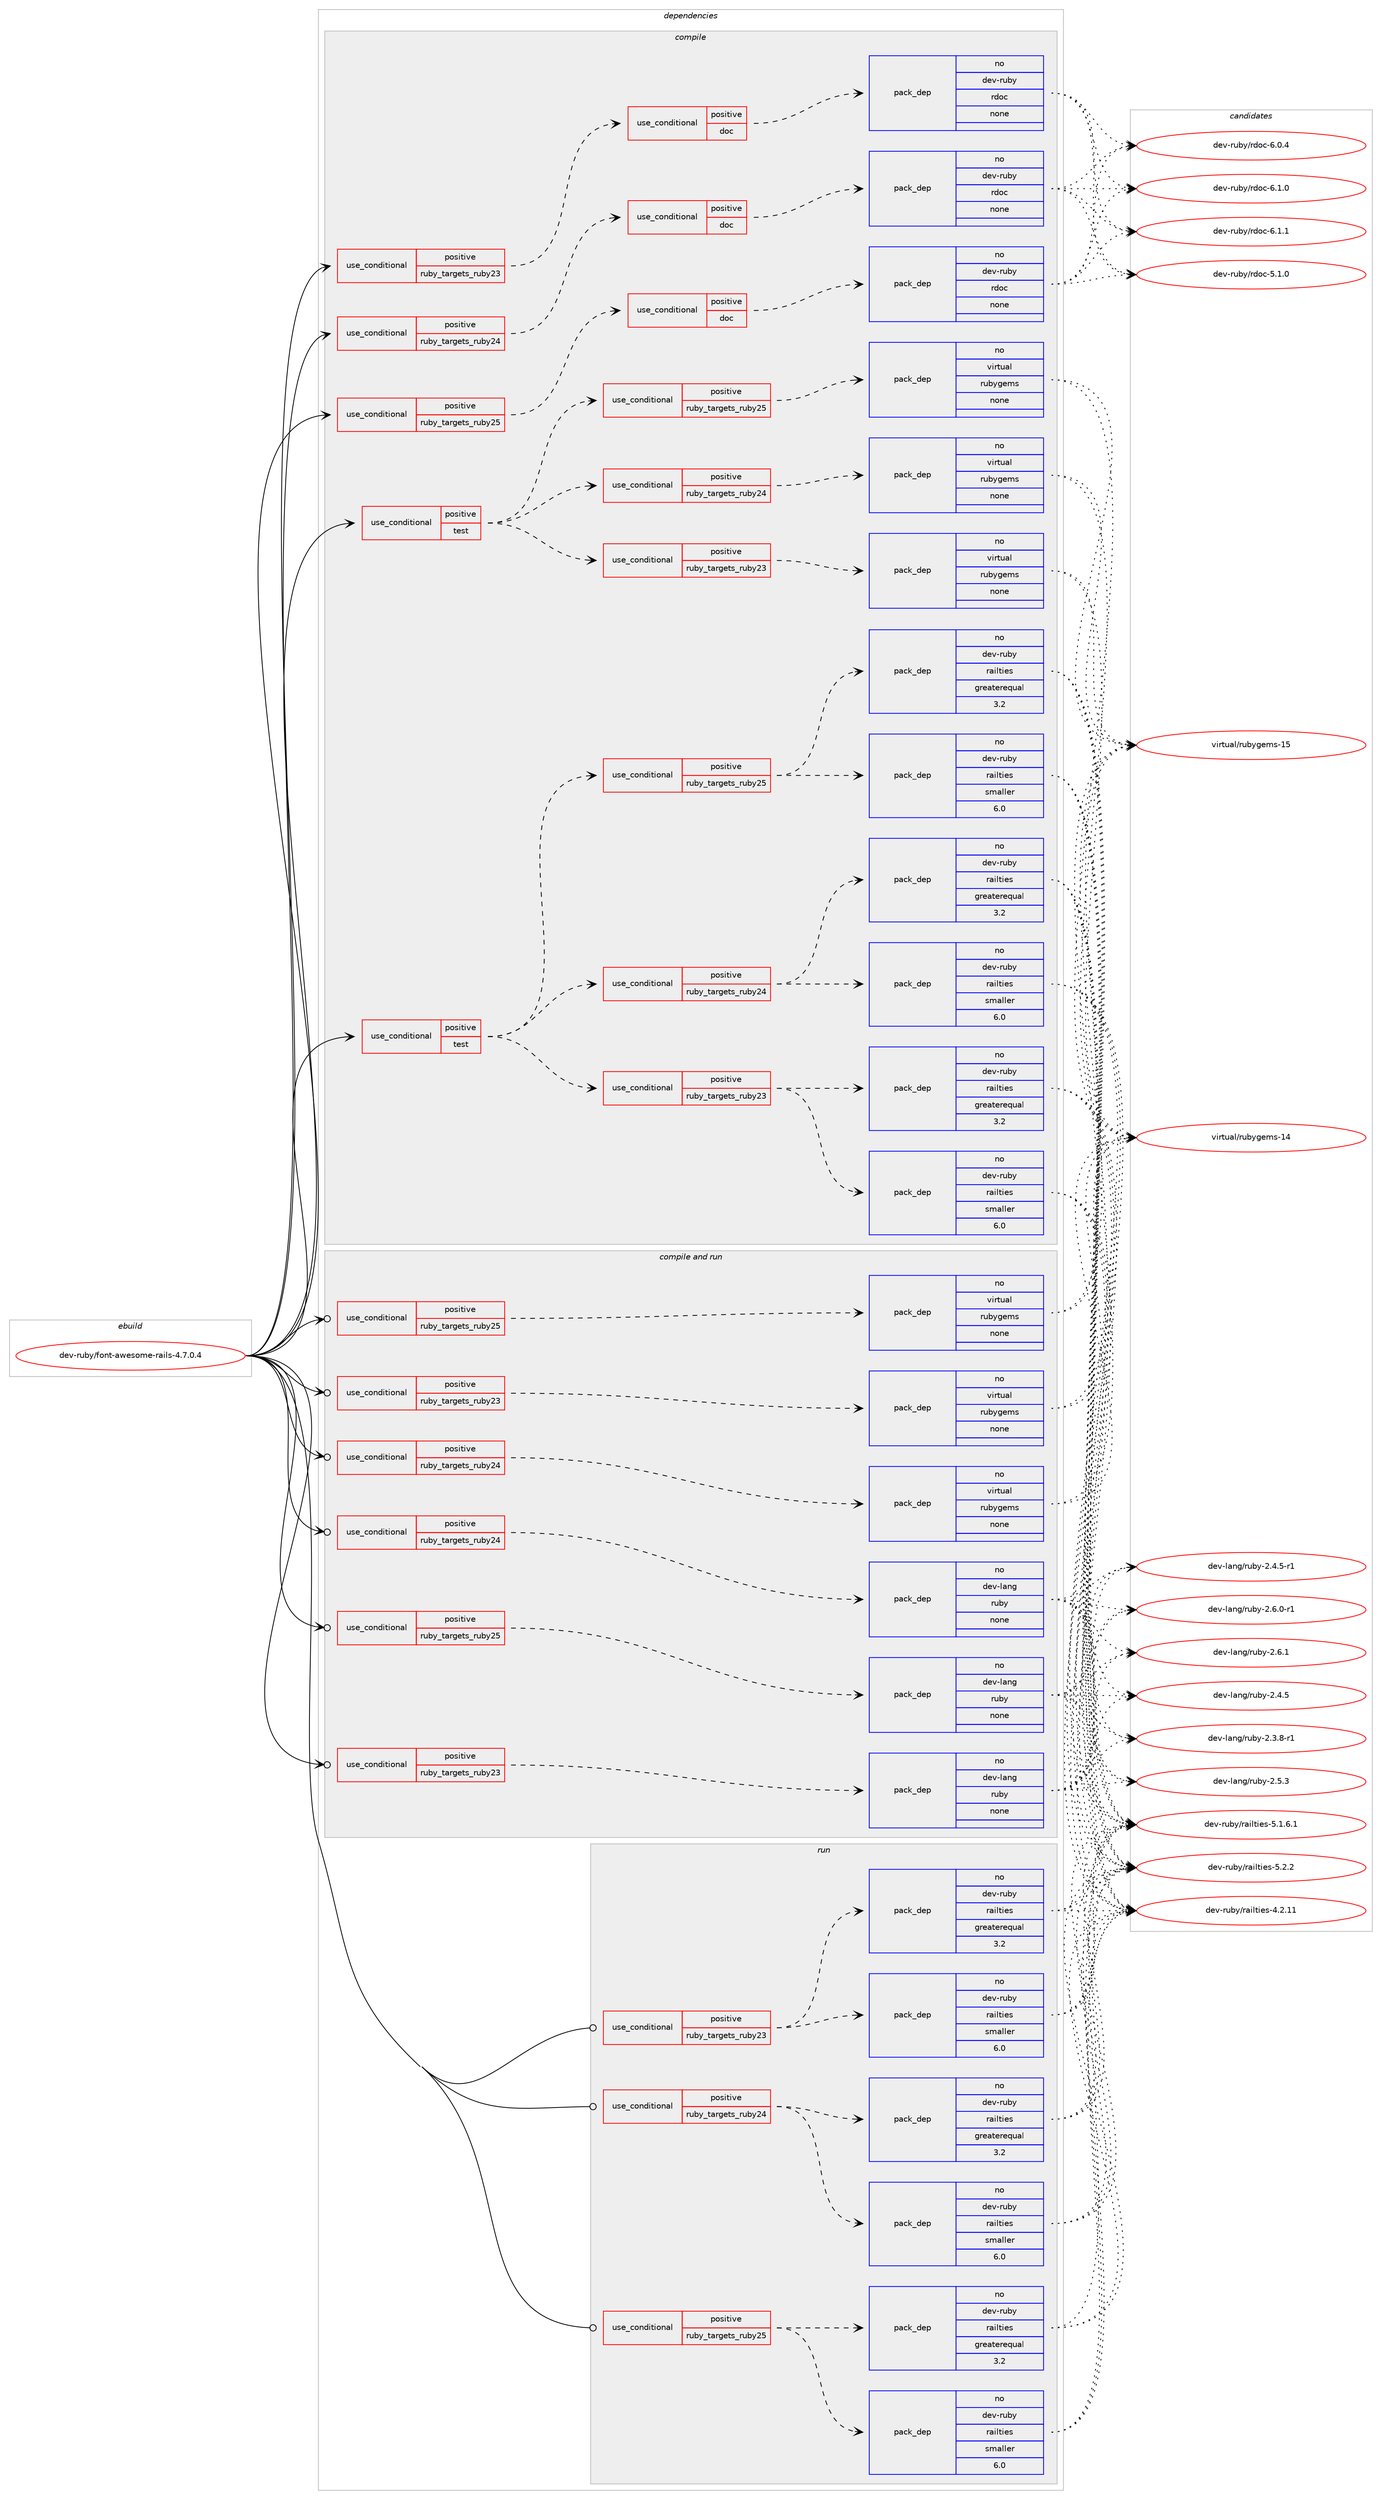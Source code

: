 digraph prolog {

# *************
# Graph options
# *************

newrank=true;
concentrate=true;
compound=true;
graph [rankdir=LR,fontname=Helvetica,fontsize=10,ranksep=1.5];#, ranksep=2.5, nodesep=0.2];
edge  [arrowhead=vee];
node  [fontname=Helvetica,fontsize=10];

# **********
# The ebuild
# **********

subgraph cluster_leftcol {
color=gray;
rank=same;
label=<<i>ebuild</i>>;
id [label="dev-ruby/font-awesome-rails-4.7.0.4", color=red, width=4, href="../dev-ruby/font-awesome-rails-4.7.0.4.svg"];
}

# ****************
# The dependencies
# ****************

subgraph cluster_midcol {
color=gray;
label=<<i>dependencies</i>>;
subgraph cluster_compile {
fillcolor="#eeeeee";
style=filled;
label=<<i>compile</i>>;
subgraph cond400536 {
dependency1494723 [label=<<TABLE BORDER="0" CELLBORDER="1" CELLSPACING="0" CELLPADDING="4"><TR><TD ROWSPAN="3" CELLPADDING="10">use_conditional</TD></TR><TR><TD>positive</TD></TR><TR><TD>ruby_targets_ruby23</TD></TR></TABLE>>, shape=none, color=red];
subgraph cond400537 {
dependency1494724 [label=<<TABLE BORDER="0" CELLBORDER="1" CELLSPACING="0" CELLPADDING="4"><TR><TD ROWSPAN="3" CELLPADDING="10">use_conditional</TD></TR><TR><TD>positive</TD></TR><TR><TD>doc</TD></TR></TABLE>>, shape=none, color=red];
subgraph pack1070742 {
dependency1494725 [label=<<TABLE BORDER="0" CELLBORDER="1" CELLSPACING="0" CELLPADDING="4" WIDTH="220"><TR><TD ROWSPAN="6" CELLPADDING="30">pack_dep</TD></TR><TR><TD WIDTH="110">no</TD></TR><TR><TD>dev-ruby</TD></TR><TR><TD>rdoc</TD></TR><TR><TD>none</TD></TR><TR><TD></TD></TR></TABLE>>, shape=none, color=blue];
}
dependency1494724:e -> dependency1494725:w [weight=20,style="dashed",arrowhead="vee"];
}
dependency1494723:e -> dependency1494724:w [weight=20,style="dashed",arrowhead="vee"];
}
id:e -> dependency1494723:w [weight=20,style="solid",arrowhead="vee"];
subgraph cond400538 {
dependency1494726 [label=<<TABLE BORDER="0" CELLBORDER="1" CELLSPACING="0" CELLPADDING="4"><TR><TD ROWSPAN="3" CELLPADDING="10">use_conditional</TD></TR><TR><TD>positive</TD></TR><TR><TD>ruby_targets_ruby24</TD></TR></TABLE>>, shape=none, color=red];
subgraph cond400539 {
dependency1494727 [label=<<TABLE BORDER="0" CELLBORDER="1" CELLSPACING="0" CELLPADDING="4"><TR><TD ROWSPAN="3" CELLPADDING="10">use_conditional</TD></TR><TR><TD>positive</TD></TR><TR><TD>doc</TD></TR></TABLE>>, shape=none, color=red];
subgraph pack1070743 {
dependency1494728 [label=<<TABLE BORDER="0" CELLBORDER="1" CELLSPACING="0" CELLPADDING="4" WIDTH="220"><TR><TD ROWSPAN="6" CELLPADDING="30">pack_dep</TD></TR><TR><TD WIDTH="110">no</TD></TR><TR><TD>dev-ruby</TD></TR><TR><TD>rdoc</TD></TR><TR><TD>none</TD></TR><TR><TD></TD></TR></TABLE>>, shape=none, color=blue];
}
dependency1494727:e -> dependency1494728:w [weight=20,style="dashed",arrowhead="vee"];
}
dependency1494726:e -> dependency1494727:w [weight=20,style="dashed",arrowhead="vee"];
}
id:e -> dependency1494726:w [weight=20,style="solid",arrowhead="vee"];
subgraph cond400540 {
dependency1494729 [label=<<TABLE BORDER="0" CELLBORDER="1" CELLSPACING="0" CELLPADDING="4"><TR><TD ROWSPAN="3" CELLPADDING="10">use_conditional</TD></TR><TR><TD>positive</TD></TR><TR><TD>ruby_targets_ruby25</TD></TR></TABLE>>, shape=none, color=red];
subgraph cond400541 {
dependency1494730 [label=<<TABLE BORDER="0" CELLBORDER="1" CELLSPACING="0" CELLPADDING="4"><TR><TD ROWSPAN="3" CELLPADDING="10">use_conditional</TD></TR><TR><TD>positive</TD></TR><TR><TD>doc</TD></TR></TABLE>>, shape=none, color=red];
subgraph pack1070744 {
dependency1494731 [label=<<TABLE BORDER="0" CELLBORDER="1" CELLSPACING="0" CELLPADDING="4" WIDTH="220"><TR><TD ROWSPAN="6" CELLPADDING="30">pack_dep</TD></TR><TR><TD WIDTH="110">no</TD></TR><TR><TD>dev-ruby</TD></TR><TR><TD>rdoc</TD></TR><TR><TD>none</TD></TR><TR><TD></TD></TR></TABLE>>, shape=none, color=blue];
}
dependency1494730:e -> dependency1494731:w [weight=20,style="dashed",arrowhead="vee"];
}
dependency1494729:e -> dependency1494730:w [weight=20,style="dashed",arrowhead="vee"];
}
id:e -> dependency1494729:w [weight=20,style="solid",arrowhead="vee"];
subgraph cond400542 {
dependency1494732 [label=<<TABLE BORDER="0" CELLBORDER="1" CELLSPACING="0" CELLPADDING="4"><TR><TD ROWSPAN="3" CELLPADDING="10">use_conditional</TD></TR><TR><TD>positive</TD></TR><TR><TD>test</TD></TR></TABLE>>, shape=none, color=red];
subgraph cond400543 {
dependency1494733 [label=<<TABLE BORDER="0" CELLBORDER="1" CELLSPACING="0" CELLPADDING="4"><TR><TD ROWSPAN="3" CELLPADDING="10">use_conditional</TD></TR><TR><TD>positive</TD></TR><TR><TD>ruby_targets_ruby23</TD></TR></TABLE>>, shape=none, color=red];
subgraph pack1070745 {
dependency1494734 [label=<<TABLE BORDER="0" CELLBORDER="1" CELLSPACING="0" CELLPADDING="4" WIDTH="220"><TR><TD ROWSPAN="6" CELLPADDING="30">pack_dep</TD></TR><TR><TD WIDTH="110">no</TD></TR><TR><TD>dev-ruby</TD></TR><TR><TD>railties</TD></TR><TR><TD>smaller</TD></TR><TR><TD>6.0</TD></TR></TABLE>>, shape=none, color=blue];
}
dependency1494733:e -> dependency1494734:w [weight=20,style="dashed",arrowhead="vee"];
subgraph pack1070746 {
dependency1494735 [label=<<TABLE BORDER="0" CELLBORDER="1" CELLSPACING="0" CELLPADDING="4" WIDTH="220"><TR><TD ROWSPAN="6" CELLPADDING="30">pack_dep</TD></TR><TR><TD WIDTH="110">no</TD></TR><TR><TD>dev-ruby</TD></TR><TR><TD>railties</TD></TR><TR><TD>greaterequal</TD></TR><TR><TD>3.2</TD></TR></TABLE>>, shape=none, color=blue];
}
dependency1494733:e -> dependency1494735:w [weight=20,style="dashed",arrowhead="vee"];
}
dependency1494732:e -> dependency1494733:w [weight=20,style="dashed",arrowhead="vee"];
subgraph cond400544 {
dependency1494736 [label=<<TABLE BORDER="0" CELLBORDER="1" CELLSPACING="0" CELLPADDING="4"><TR><TD ROWSPAN="3" CELLPADDING="10">use_conditional</TD></TR><TR><TD>positive</TD></TR><TR><TD>ruby_targets_ruby24</TD></TR></TABLE>>, shape=none, color=red];
subgraph pack1070747 {
dependency1494737 [label=<<TABLE BORDER="0" CELLBORDER="1" CELLSPACING="0" CELLPADDING="4" WIDTH="220"><TR><TD ROWSPAN="6" CELLPADDING="30">pack_dep</TD></TR><TR><TD WIDTH="110">no</TD></TR><TR><TD>dev-ruby</TD></TR><TR><TD>railties</TD></TR><TR><TD>smaller</TD></TR><TR><TD>6.0</TD></TR></TABLE>>, shape=none, color=blue];
}
dependency1494736:e -> dependency1494737:w [weight=20,style="dashed",arrowhead="vee"];
subgraph pack1070748 {
dependency1494738 [label=<<TABLE BORDER="0" CELLBORDER="1" CELLSPACING="0" CELLPADDING="4" WIDTH="220"><TR><TD ROWSPAN="6" CELLPADDING="30">pack_dep</TD></TR><TR><TD WIDTH="110">no</TD></TR><TR><TD>dev-ruby</TD></TR><TR><TD>railties</TD></TR><TR><TD>greaterequal</TD></TR><TR><TD>3.2</TD></TR></TABLE>>, shape=none, color=blue];
}
dependency1494736:e -> dependency1494738:w [weight=20,style="dashed",arrowhead="vee"];
}
dependency1494732:e -> dependency1494736:w [weight=20,style="dashed",arrowhead="vee"];
subgraph cond400545 {
dependency1494739 [label=<<TABLE BORDER="0" CELLBORDER="1" CELLSPACING="0" CELLPADDING="4"><TR><TD ROWSPAN="3" CELLPADDING="10">use_conditional</TD></TR><TR><TD>positive</TD></TR><TR><TD>ruby_targets_ruby25</TD></TR></TABLE>>, shape=none, color=red];
subgraph pack1070749 {
dependency1494740 [label=<<TABLE BORDER="0" CELLBORDER="1" CELLSPACING="0" CELLPADDING="4" WIDTH="220"><TR><TD ROWSPAN="6" CELLPADDING="30">pack_dep</TD></TR><TR><TD WIDTH="110">no</TD></TR><TR><TD>dev-ruby</TD></TR><TR><TD>railties</TD></TR><TR><TD>smaller</TD></TR><TR><TD>6.0</TD></TR></TABLE>>, shape=none, color=blue];
}
dependency1494739:e -> dependency1494740:w [weight=20,style="dashed",arrowhead="vee"];
subgraph pack1070750 {
dependency1494741 [label=<<TABLE BORDER="0" CELLBORDER="1" CELLSPACING="0" CELLPADDING="4" WIDTH="220"><TR><TD ROWSPAN="6" CELLPADDING="30">pack_dep</TD></TR><TR><TD WIDTH="110">no</TD></TR><TR><TD>dev-ruby</TD></TR><TR><TD>railties</TD></TR><TR><TD>greaterequal</TD></TR><TR><TD>3.2</TD></TR></TABLE>>, shape=none, color=blue];
}
dependency1494739:e -> dependency1494741:w [weight=20,style="dashed",arrowhead="vee"];
}
dependency1494732:e -> dependency1494739:w [weight=20,style="dashed",arrowhead="vee"];
}
id:e -> dependency1494732:w [weight=20,style="solid",arrowhead="vee"];
subgraph cond400546 {
dependency1494742 [label=<<TABLE BORDER="0" CELLBORDER="1" CELLSPACING="0" CELLPADDING="4"><TR><TD ROWSPAN="3" CELLPADDING="10">use_conditional</TD></TR><TR><TD>positive</TD></TR><TR><TD>test</TD></TR></TABLE>>, shape=none, color=red];
subgraph cond400547 {
dependency1494743 [label=<<TABLE BORDER="0" CELLBORDER="1" CELLSPACING="0" CELLPADDING="4"><TR><TD ROWSPAN="3" CELLPADDING="10">use_conditional</TD></TR><TR><TD>positive</TD></TR><TR><TD>ruby_targets_ruby23</TD></TR></TABLE>>, shape=none, color=red];
subgraph pack1070751 {
dependency1494744 [label=<<TABLE BORDER="0" CELLBORDER="1" CELLSPACING="0" CELLPADDING="4" WIDTH="220"><TR><TD ROWSPAN="6" CELLPADDING="30">pack_dep</TD></TR><TR><TD WIDTH="110">no</TD></TR><TR><TD>virtual</TD></TR><TR><TD>rubygems</TD></TR><TR><TD>none</TD></TR><TR><TD></TD></TR></TABLE>>, shape=none, color=blue];
}
dependency1494743:e -> dependency1494744:w [weight=20,style="dashed",arrowhead="vee"];
}
dependency1494742:e -> dependency1494743:w [weight=20,style="dashed",arrowhead="vee"];
subgraph cond400548 {
dependency1494745 [label=<<TABLE BORDER="0" CELLBORDER="1" CELLSPACING="0" CELLPADDING="4"><TR><TD ROWSPAN="3" CELLPADDING="10">use_conditional</TD></TR><TR><TD>positive</TD></TR><TR><TD>ruby_targets_ruby24</TD></TR></TABLE>>, shape=none, color=red];
subgraph pack1070752 {
dependency1494746 [label=<<TABLE BORDER="0" CELLBORDER="1" CELLSPACING="0" CELLPADDING="4" WIDTH="220"><TR><TD ROWSPAN="6" CELLPADDING="30">pack_dep</TD></TR><TR><TD WIDTH="110">no</TD></TR><TR><TD>virtual</TD></TR><TR><TD>rubygems</TD></TR><TR><TD>none</TD></TR><TR><TD></TD></TR></TABLE>>, shape=none, color=blue];
}
dependency1494745:e -> dependency1494746:w [weight=20,style="dashed",arrowhead="vee"];
}
dependency1494742:e -> dependency1494745:w [weight=20,style="dashed",arrowhead="vee"];
subgraph cond400549 {
dependency1494747 [label=<<TABLE BORDER="0" CELLBORDER="1" CELLSPACING="0" CELLPADDING="4"><TR><TD ROWSPAN="3" CELLPADDING="10">use_conditional</TD></TR><TR><TD>positive</TD></TR><TR><TD>ruby_targets_ruby25</TD></TR></TABLE>>, shape=none, color=red];
subgraph pack1070753 {
dependency1494748 [label=<<TABLE BORDER="0" CELLBORDER="1" CELLSPACING="0" CELLPADDING="4" WIDTH="220"><TR><TD ROWSPAN="6" CELLPADDING="30">pack_dep</TD></TR><TR><TD WIDTH="110">no</TD></TR><TR><TD>virtual</TD></TR><TR><TD>rubygems</TD></TR><TR><TD>none</TD></TR><TR><TD></TD></TR></TABLE>>, shape=none, color=blue];
}
dependency1494747:e -> dependency1494748:w [weight=20,style="dashed",arrowhead="vee"];
}
dependency1494742:e -> dependency1494747:w [weight=20,style="dashed",arrowhead="vee"];
}
id:e -> dependency1494742:w [weight=20,style="solid",arrowhead="vee"];
}
subgraph cluster_compileandrun {
fillcolor="#eeeeee";
style=filled;
label=<<i>compile and run</i>>;
subgraph cond400550 {
dependency1494749 [label=<<TABLE BORDER="0" CELLBORDER="1" CELLSPACING="0" CELLPADDING="4"><TR><TD ROWSPAN="3" CELLPADDING="10">use_conditional</TD></TR><TR><TD>positive</TD></TR><TR><TD>ruby_targets_ruby23</TD></TR></TABLE>>, shape=none, color=red];
subgraph pack1070754 {
dependency1494750 [label=<<TABLE BORDER="0" CELLBORDER="1" CELLSPACING="0" CELLPADDING="4" WIDTH="220"><TR><TD ROWSPAN="6" CELLPADDING="30">pack_dep</TD></TR><TR><TD WIDTH="110">no</TD></TR><TR><TD>dev-lang</TD></TR><TR><TD>ruby</TD></TR><TR><TD>none</TD></TR><TR><TD></TD></TR></TABLE>>, shape=none, color=blue];
}
dependency1494749:e -> dependency1494750:w [weight=20,style="dashed",arrowhead="vee"];
}
id:e -> dependency1494749:w [weight=20,style="solid",arrowhead="odotvee"];
subgraph cond400551 {
dependency1494751 [label=<<TABLE BORDER="0" CELLBORDER="1" CELLSPACING="0" CELLPADDING="4"><TR><TD ROWSPAN="3" CELLPADDING="10">use_conditional</TD></TR><TR><TD>positive</TD></TR><TR><TD>ruby_targets_ruby23</TD></TR></TABLE>>, shape=none, color=red];
subgraph pack1070755 {
dependency1494752 [label=<<TABLE BORDER="0" CELLBORDER="1" CELLSPACING="0" CELLPADDING="4" WIDTH="220"><TR><TD ROWSPAN="6" CELLPADDING="30">pack_dep</TD></TR><TR><TD WIDTH="110">no</TD></TR><TR><TD>virtual</TD></TR><TR><TD>rubygems</TD></TR><TR><TD>none</TD></TR><TR><TD></TD></TR></TABLE>>, shape=none, color=blue];
}
dependency1494751:e -> dependency1494752:w [weight=20,style="dashed",arrowhead="vee"];
}
id:e -> dependency1494751:w [weight=20,style="solid",arrowhead="odotvee"];
subgraph cond400552 {
dependency1494753 [label=<<TABLE BORDER="0" CELLBORDER="1" CELLSPACING="0" CELLPADDING="4"><TR><TD ROWSPAN="3" CELLPADDING="10">use_conditional</TD></TR><TR><TD>positive</TD></TR><TR><TD>ruby_targets_ruby24</TD></TR></TABLE>>, shape=none, color=red];
subgraph pack1070756 {
dependency1494754 [label=<<TABLE BORDER="0" CELLBORDER="1" CELLSPACING="0" CELLPADDING="4" WIDTH="220"><TR><TD ROWSPAN="6" CELLPADDING="30">pack_dep</TD></TR><TR><TD WIDTH="110">no</TD></TR><TR><TD>dev-lang</TD></TR><TR><TD>ruby</TD></TR><TR><TD>none</TD></TR><TR><TD></TD></TR></TABLE>>, shape=none, color=blue];
}
dependency1494753:e -> dependency1494754:w [weight=20,style="dashed",arrowhead="vee"];
}
id:e -> dependency1494753:w [weight=20,style="solid",arrowhead="odotvee"];
subgraph cond400553 {
dependency1494755 [label=<<TABLE BORDER="0" CELLBORDER="1" CELLSPACING="0" CELLPADDING="4"><TR><TD ROWSPAN="3" CELLPADDING="10">use_conditional</TD></TR><TR><TD>positive</TD></TR><TR><TD>ruby_targets_ruby24</TD></TR></TABLE>>, shape=none, color=red];
subgraph pack1070757 {
dependency1494756 [label=<<TABLE BORDER="0" CELLBORDER="1" CELLSPACING="0" CELLPADDING="4" WIDTH="220"><TR><TD ROWSPAN="6" CELLPADDING="30">pack_dep</TD></TR><TR><TD WIDTH="110">no</TD></TR><TR><TD>virtual</TD></TR><TR><TD>rubygems</TD></TR><TR><TD>none</TD></TR><TR><TD></TD></TR></TABLE>>, shape=none, color=blue];
}
dependency1494755:e -> dependency1494756:w [weight=20,style="dashed",arrowhead="vee"];
}
id:e -> dependency1494755:w [weight=20,style="solid",arrowhead="odotvee"];
subgraph cond400554 {
dependency1494757 [label=<<TABLE BORDER="0" CELLBORDER="1" CELLSPACING="0" CELLPADDING="4"><TR><TD ROWSPAN="3" CELLPADDING="10">use_conditional</TD></TR><TR><TD>positive</TD></TR><TR><TD>ruby_targets_ruby25</TD></TR></TABLE>>, shape=none, color=red];
subgraph pack1070758 {
dependency1494758 [label=<<TABLE BORDER="0" CELLBORDER="1" CELLSPACING="0" CELLPADDING="4" WIDTH="220"><TR><TD ROWSPAN="6" CELLPADDING="30">pack_dep</TD></TR><TR><TD WIDTH="110">no</TD></TR><TR><TD>dev-lang</TD></TR><TR><TD>ruby</TD></TR><TR><TD>none</TD></TR><TR><TD></TD></TR></TABLE>>, shape=none, color=blue];
}
dependency1494757:e -> dependency1494758:w [weight=20,style="dashed",arrowhead="vee"];
}
id:e -> dependency1494757:w [weight=20,style="solid",arrowhead="odotvee"];
subgraph cond400555 {
dependency1494759 [label=<<TABLE BORDER="0" CELLBORDER="1" CELLSPACING="0" CELLPADDING="4"><TR><TD ROWSPAN="3" CELLPADDING="10">use_conditional</TD></TR><TR><TD>positive</TD></TR><TR><TD>ruby_targets_ruby25</TD></TR></TABLE>>, shape=none, color=red];
subgraph pack1070759 {
dependency1494760 [label=<<TABLE BORDER="0" CELLBORDER="1" CELLSPACING="0" CELLPADDING="4" WIDTH="220"><TR><TD ROWSPAN="6" CELLPADDING="30">pack_dep</TD></TR><TR><TD WIDTH="110">no</TD></TR><TR><TD>virtual</TD></TR><TR><TD>rubygems</TD></TR><TR><TD>none</TD></TR><TR><TD></TD></TR></TABLE>>, shape=none, color=blue];
}
dependency1494759:e -> dependency1494760:w [weight=20,style="dashed",arrowhead="vee"];
}
id:e -> dependency1494759:w [weight=20,style="solid",arrowhead="odotvee"];
}
subgraph cluster_run {
fillcolor="#eeeeee";
style=filled;
label=<<i>run</i>>;
subgraph cond400556 {
dependency1494761 [label=<<TABLE BORDER="0" CELLBORDER="1" CELLSPACING="0" CELLPADDING="4"><TR><TD ROWSPAN="3" CELLPADDING="10">use_conditional</TD></TR><TR><TD>positive</TD></TR><TR><TD>ruby_targets_ruby23</TD></TR></TABLE>>, shape=none, color=red];
subgraph pack1070760 {
dependency1494762 [label=<<TABLE BORDER="0" CELLBORDER="1" CELLSPACING="0" CELLPADDING="4" WIDTH="220"><TR><TD ROWSPAN="6" CELLPADDING="30">pack_dep</TD></TR><TR><TD WIDTH="110">no</TD></TR><TR><TD>dev-ruby</TD></TR><TR><TD>railties</TD></TR><TR><TD>smaller</TD></TR><TR><TD>6.0</TD></TR></TABLE>>, shape=none, color=blue];
}
dependency1494761:e -> dependency1494762:w [weight=20,style="dashed",arrowhead="vee"];
subgraph pack1070761 {
dependency1494763 [label=<<TABLE BORDER="0" CELLBORDER="1" CELLSPACING="0" CELLPADDING="4" WIDTH="220"><TR><TD ROWSPAN="6" CELLPADDING="30">pack_dep</TD></TR><TR><TD WIDTH="110">no</TD></TR><TR><TD>dev-ruby</TD></TR><TR><TD>railties</TD></TR><TR><TD>greaterequal</TD></TR><TR><TD>3.2</TD></TR></TABLE>>, shape=none, color=blue];
}
dependency1494761:e -> dependency1494763:w [weight=20,style="dashed",arrowhead="vee"];
}
id:e -> dependency1494761:w [weight=20,style="solid",arrowhead="odot"];
subgraph cond400557 {
dependency1494764 [label=<<TABLE BORDER="0" CELLBORDER="1" CELLSPACING="0" CELLPADDING="4"><TR><TD ROWSPAN="3" CELLPADDING="10">use_conditional</TD></TR><TR><TD>positive</TD></TR><TR><TD>ruby_targets_ruby24</TD></TR></TABLE>>, shape=none, color=red];
subgraph pack1070762 {
dependency1494765 [label=<<TABLE BORDER="0" CELLBORDER="1" CELLSPACING="0" CELLPADDING="4" WIDTH="220"><TR><TD ROWSPAN="6" CELLPADDING="30">pack_dep</TD></TR><TR><TD WIDTH="110">no</TD></TR><TR><TD>dev-ruby</TD></TR><TR><TD>railties</TD></TR><TR><TD>smaller</TD></TR><TR><TD>6.0</TD></TR></TABLE>>, shape=none, color=blue];
}
dependency1494764:e -> dependency1494765:w [weight=20,style="dashed",arrowhead="vee"];
subgraph pack1070763 {
dependency1494766 [label=<<TABLE BORDER="0" CELLBORDER="1" CELLSPACING="0" CELLPADDING="4" WIDTH="220"><TR><TD ROWSPAN="6" CELLPADDING="30">pack_dep</TD></TR><TR><TD WIDTH="110">no</TD></TR><TR><TD>dev-ruby</TD></TR><TR><TD>railties</TD></TR><TR><TD>greaterequal</TD></TR><TR><TD>3.2</TD></TR></TABLE>>, shape=none, color=blue];
}
dependency1494764:e -> dependency1494766:w [weight=20,style="dashed",arrowhead="vee"];
}
id:e -> dependency1494764:w [weight=20,style="solid",arrowhead="odot"];
subgraph cond400558 {
dependency1494767 [label=<<TABLE BORDER="0" CELLBORDER="1" CELLSPACING="0" CELLPADDING="4"><TR><TD ROWSPAN="3" CELLPADDING="10">use_conditional</TD></TR><TR><TD>positive</TD></TR><TR><TD>ruby_targets_ruby25</TD></TR></TABLE>>, shape=none, color=red];
subgraph pack1070764 {
dependency1494768 [label=<<TABLE BORDER="0" CELLBORDER="1" CELLSPACING="0" CELLPADDING="4" WIDTH="220"><TR><TD ROWSPAN="6" CELLPADDING="30">pack_dep</TD></TR><TR><TD WIDTH="110">no</TD></TR><TR><TD>dev-ruby</TD></TR><TR><TD>railties</TD></TR><TR><TD>smaller</TD></TR><TR><TD>6.0</TD></TR></TABLE>>, shape=none, color=blue];
}
dependency1494767:e -> dependency1494768:w [weight=20,style="dashed",arrowhead="vee"];
subgraph pack1070765 {
dependency1494769 [label=<<TABLE BORDER="0" CELLBORDER="1" CELLSPACING="0" CELLPADDING="4" WIDTH="220"><TR><TD ROWSPAN="6" CELLPADDING="30">pack_dep</TD></TR><TR><TD WIDTH="110">no</TD></TR><TR><TD>dev-ruby</TD></TR><TR><TD>railties</TD></TR><TR><TD>greaterequal</TD></TR><TR><TD>3.2</TD></TR></TABLE>>, shape=none, color=blue];
}
dependency1494767:e -> dependency1494769:w [weight=20,style="dashed",arrowhead="vee"];
}
id:e -> dependency1494767:w [weight=20,style="solid",arrowhead="odot"];
}
}

# **************
# The candidates
# **************

subgraph cluster_choices {
rank=same;
color=gray;
label=<<i>candidates</i>>;

subgraph choice1070742 {
color=black;
nodesep=1;
choice10010111845114117981214711410011199455346494648 [label="dev-ruby/rdoc-5.1.0", color=red, width=4,href="../dev-ruby/rdoc-5.1.0.svg"];
choice10010111845114117981214711410011199455446484652 [label="dev-ruby/rdoc-6.0.4", color=red, width=4,href="../dev-ruby/rdoc-6.0.4.svg"];
choice10010111845114117981214711410011199455446494648 [label="dev-ruby/rdoc-6.1.0", color=red, width=4,href="../dev-ruby/rdoc-6.1.0.svg"];
choice10010111845114117981214711410011199455446494649 [label="dev-ruby/rdoc-6.1.1", color=red, width=4,href="../dev-ruby/rdoc-6.1.1.svg"];
dependency1494725:e -> choice10010111845114117981214711410011199455346494648:w [style=dotted,weight="100"];
dependency1494725:e -> choice10010111845114117981214711410011199455446484652:w [style=dotted,weight="100"];
dependency1494725:e -> choice10010111845114117981214711410011199455446494648:w [style=dotted,weight="100"];
dependency1494725:e -> choice10010111845114117981214711410011199455446494649:w [style=dotted,weight="100"];
}
subgraph choice1070743 {
color=black;
nodesep=1;
choice10010111845114117981214711410011199455346494648 [label="dev-ruby/rdoc-5.1.0", color=red, width=4,href="../dev-ruby/rdoc-5.1.0.svg"];
choice10010111845114117981214711410011199455446484652 [label="dev-ruby/rdoc-6.0.4", color=red, width=4,href="../dev-ruby/rdoc-6.0.4.svg"];
choice10010111845114117981214711410011199455446494648 [label="dev-ruby/rdoc-6.1.0", color=red, width=4,href="../dev-ruby/rdoc-6.1.0.svg"];
choice10010111845114117981214711410011199455446494649 [label="dev-ruby/rdoc-6.1.1", color=red, width=4,href="../dev-ruby/rdoc-6.1.1.svg"];
dependency1494728:e -> choice10010111845114117981214711410011199455346494648:w [style=dotted,weight="100"];
dependency1494728:e -> choice10010111845114117981214711410011199455446484652:w [style=dotted,weight="100"];
dependency1494728:e -> choice10010111845114117981214711410011199455446494648:w [style=dotted,weight="100"];
dependency1494728:e -> choice10010111845114117981214711410011199455446494649:w [style=dotted,weight="100"];
}
subgraph choice1070744 {
color=black;
nodesep=1;
choice10010111845114117981214711410011199455346494648 [label="dev-ruby/rdoc-5.1.0", color=red, width=4,href="../dev-ruby/rdoc-5.1.0.svg"];
choice10010111845114117981214711410011199455446484652 [label="dev-ruby/rdoc-6.0.4", color=red, width=4,href="../dev-ruby/rdoc-6.0.4.svg"];
choice10010111845114117981214711410011199455446494648 [label="dev-ruby/rdoc-6.1.0", color=red, width=4,href="../dev-ruby/rdoc-6.1.0.svg"];
choice10010111845114117981214711410011199455446494649 [label="dev-ruby/rdoc-6.1.1", color=red, width=4,href="../dev-ruby/rdoc-6.1.1.svg"];
dependency1494731:e -> choice10010111845114117981214711410011199455346494648:w [style=dotted,weight="100"];
dependency1494731:e -> choice10010111845114117981214711410011199455446484652:w [style=dotted,weight="100"];
dependency1494731:e -> choice10010111845114117981214711410011199455446494648:w [style=dotted,weight="100"];
dependency1494731:e -> choice10010111845114117981214711410011199455446494649:w [style=dotted,weight="100"];
}
subgraph choice1070745 {
color=black;
nodesep=1;
choice1001011184511411798121471149710510811610510111545524650464949 [label="dev-ruby/railties-4.2.11", color=red, width=4,href="../dev-ruby/railties-4.2.11.svg"];
choice100101118451141179812147114971051081161051011154553464946544649 [label="dev-ruby/railties-5.1.6.1", color=red, width=4,href="../dev-ruby/railties-5.1.6.1.svg"];
choice10010111845114117981214711497105108116105101115455346504650 [label="dev-ruby/railties-5.2.2", color=red, width=4,href="../dev-ruby/railties-5.2.2.svg"];
dependency1494734:e -> choice1001011184511411798121471149710510811610510111545524650464949:w [style=dotted,weight="100"];
dependency1494734:e -> choice100101118451141179812147114971051081161051011154553464946544649:w [style=dotted,weight="100"];
dependency1494734:e -> choice10010111845114117981214711497105108116105101115455346504650:w [style=dotted,weight="100"];
}
subgraph choice1070746 {
color=black;
nodesep=1;
choice1001011184511411798121471149710510811610510111545524650464949 [label="dev-ruby/railties-4.2.11", color=red, width=4,href="../dev-ruby/railties-4.2.11.svg"];
choice100101118451141179812147114971051081161051011154553464946544649 [label="dev-ruby/railties-5.1.6.1", color=red, width=4,href="../dev-ruby/railties-5.1.6.1.svg"];
choice10010111845114117981214711497105108116105101115455346504650 [label="dev-ruby/railties-5.2.2", color=red, width=4,href="../dev-ruby/railties-5.2.2.svg"];
dependency1494735:e -> choice1001011184511411798121471149710510811610510111545524650464949:w [style=dotted,weight="100"];
dependency1494735:e -> choice100101118451141179812147114971051081161051011154553464946544649:w [style=dotted,weight="100"];
dependency1494735:e -> choice10010111845114117981214711497105108116105101115455346504650:w [style=dotted,weight="100"];
}
subgraph choice1070747 {
color=black;
nodesep=1;
choice1001011184511411798121471149710510811610510111545524650464949 [label="dev-ruby/railties-4.2.11", color=red, width=4,href="../dev-ruby/railties-4.2.11.svg"];
choice100101118451141179812147114971051081161051011154553464946544649 [label="dev-ruby/railties-5.1.6.1", color=red, width=4,href="../dev-ruby/railties-5.1.6.1.svg"];
choice10010111845114117981214711497105108116105101115455346504650 [label="dev-ruby/railties-5.2.2", color=red, width=4,href="../dev-ruby/railties-5.2.2.svg"];
dependency1494737:e -> choice1001011184511411798121471149710510811610510111545524650464949:w [style=dotted,weight="100"];
dependency1494737:e -> choice100101118451141179812147114971051081161051011154553464946544649:w [style=dotted,weight="100"];
dependency1494737:e -> choice10010111845114117981214711497105108116105101115455346504650:w [style=dotted,weight="100"];
}
subgraph choice1070748 {
color=black;
nodesep=1;
choice1001011184511411798121471149710510811610510111545524650464949 [label="dev-ruby/railties-4.2.11", color=red, width=4,href="../dev-ruby/railties-4.2.11.svg"];
choice100101118451141179812147114971051081161051011154553464946544649 [label="dev-ruby/railties-5.1.6.1", color=red, width=4,href="../dev-ruby/railties-5.1.6.1.svg"];
choice10010111845114117981214711497105108116105101115455346504650 [label="dev-ruby/railties-5.2.2", color=red, width=4,href="../dev-ruby/railties-5.2.2.svg"];
dependency1494738:e -> choice1001011184511411798121471149710510811610510111545524650464949:w [style=dotted,weight="100"];
dependency1494738:e -> choice100101118451141179812147114971051081161051011154553464946544649:w [style=dotted,weight="100"];
dependency1494738:e -> choice10010111845114117981214711497105108116105101115455346504650:w [style=dotted,weight="100"];
}
subgraph choice1070749 {
color=black;
nodesep=1;
choice1001011184511411798121471149710510811610510111545524650464949 [label="dev-ruby/railties-4.2.11", color=red, width=4,href="../dev-ruby/railties-4.2.11.svg"];
choice100101118451141179812147114971051081161051011154553464946544649 [label="dev-ruby/railties-5.1.6.1", color=red, width=4,href="../dev-ruby/railties-5.1.6.1.svg"];
choice10010111845114117981214711497105108116105101115455346504650 [label="dev-ruby/railties-5.2.2", color=red, width=4,href="../dev-ruby/railties-5.2.2.svg"];
dependency1494740:e -> choice1001011184511411798121471149710510811610510111545524650464949:w [style=dotted,weight="100"];
dependency1494740:e -> choice100101118451141179812147114971051081161051011154553464946544649:w [style=dotted,weight="100"];
dependency1494740:e -> choice10010111845114117981214711497105108116105101115455346504650:w [style=dotted,weight="100"];
}
subgraph choice1070750 {
color=black;
nodesep=1;
choice1001011184511411798121471149710510811610510111545524650464949 [label="dev-ruby/railties-4.2.11", color=red, width=4,href="../dev-ruby/railties-4.2.11.svg"];
choice100101118451141179812147114971051081161051011154553464946544649 [label="dev-ruby/railties-5.1.6.1", color=red, width=4,href="../dev-ruby/railties-5.1.6.1.svg"];
choice10010111845114117981214711497105108116105101115455346504650 [label="dev-ruby/railties-5.2.2", color=red, width=4,href="../dev-ruby/railties-5.2.2.svg"];
dependency1494741:e -> choice1001011184511411798121471149710510811610510111545524650464949:w [style=dotted,weight="100"];
dependency1494741:e -> choice100101118451141179812147114971051081161051011154553464946544649:w [style=dotted,weight="100"];
dependency1494741:e -> choice10010111845114117981214711497105108116105101115455346504650:w [style=dotted,weight="100"];
}
subgraph choice1070751 {
color=black;
nodesep=1;
choice118105114116117971084711411798121103101109115454952 [label="virtual/rubygems-14", color=red, width=4,href="../virtual/rubygems-14.svg"];
choice118105114116117971084711411798121103101109115454953 [label="virtual/rubygems-15", color=red, width=4,href="../virtual/rubygems-15.svg"];
dependency1494744:e -> choice118105114116117971084711411798121103101109115454952:w [style=dotted,weight="100"];
dependency1494744:e -> choice118105114116117971084711411798121103101109115454953:w [style=dotted,weight="100"];
}
subgraph choice1070752 {
color=black;
nodesep=1;
choice118105114116117971084711411798121103101109115454952 [label="virtual/rubygems-14", color=red, width=4,href="../virtual/rubygems-14.svg"];
choice118105114116117971084711411798121103101109115454953 [label="virtual/rubygems-15", color=red, width=4,href="../virtual/rubygems-15.svg"];
dependency1494746:e -> choice118105114116117971084711411798121103101109115454952:w [style=dotted,weight="100"];
dependency1494746:e -> choice118105114116117971084711411798121103101109115454953:w [style=dotted,weight="100"];
}
subgraph choice1070753 {
color=black;
nodesep=1;
choice118105114116117971084711411798121103101109115454952 [label="virtual/rubygems-14", color=red, width=4,href="../virtual/rubygems-14.svg"];
choice118105114116117971084711411798121103101109115454953 [label="virtual/rubygems-15", color=red, width=4,href="../virtual/rubygems-15.svg"];
dependency1494748:e -> choice118105114116117971084711411798121103101109115454952:w [style=dotted,weight="100"];
dependency1494748:e -> choice118105114116117971084711411798121103101109115454953:w [style=dotted,weight="100"];
}
subgraph choice1070754 {
color=black;
nodesep=1;
choice100101118451089711010347114117981214550465146564511449 [label="dev-lang/ruby-2.3.8-r1", color=red, width=4,href="../dev-lang/ruby-2.3.8-r1.svg"];
choice10010111845108971101034711411798121455046524653 [label="dev-lang/ruby-2.4.5", color=red, width=4,href="../dev-lang/ruby-2.4.5.svg"];
choice100101118451089711010347114117981214550465246534511449 [label="dev-lang/ruby-2.4.5-r1", color=red, width=4,href="../dev-lang/ruby-2.4.5-r1.svg"];
choice10010111845108971101034711411798121455046534651 [label="dev-lang/ruby-2.5.3", color=red, width=4,href="../dev-lang/ruby-2.5.3.svg"];
choice100101118451089711010347114117981214550465446484511449 [label="dev-lang/ruby-2.6.0-r1", color=red, width=4,href="../dev-lang/ruby-2.6.0-r1.svg"];
choice10010111845108971101034711411798121455046544649 [label="dev-lang/ruby-2.6.1", color=red, width=4,href="../dev-lang/ruby-2.6.1.svg"];
dependency1494750:e -> choice100101118451089711010347114117981214550465146564511449:w [style=dotted,weight="100"];
dependency1494750:e -> choice10010111845108971101034711411798121455046524653:w [style=dotted,weight="100"];
dependency1494750:e -> choice100101118451089711010347114117981214550465246534511449:w [style=dotted,weight="100"];
dependency1494750:e -> choice10010111845108971101034711411798121455046534651:w [style=dotted,weight="100"];
dependency1494750:e -> choice100101118451089711010347114117981214550465446484511449:w [style=dotted,weight="100"];
dependency1494750:e -> choice10010111845108971101034711411798121455046544649:w [style=dotted,weight="100"];
}
subgraph choice1070755 {
color=black;
nodesep=1;
choice118105114116117971084711411798121103101109115454952 [label="virtual/rubygems-14", color=red, width=4,href="../virtual/rubygems-14.svg"];
choice118105114116117971084711411798121103101109115454953 [label="virtual/rubygems-15", color=red, width=4,href="../virtual/rubygems-15.svg"];
dependency1494752:e -> choice118105114116117971084711411798121103101109115454952:w [style=dotted,weight="100"];
dependency1494752:e -> choice118105114116117971084711411798121103101109115454953:w [style=dotted,weight="100"];
}
subgraph choice1070756 {
color=black;
nodesep=1;
choice100101118451089711010347114117981214550465146564511449 [label="dev-lang/ruby-2.3.8-r1", color=red, width=4,href="../dev-lang/ruby-2.3.8-r1.svg"];
choice10010111845108971101034711411798121455046524653 [label="dev-lang/ruby-2.4.5", color=red, width=4,href="../dev-lang/ruby-2.4.5.svg"];
choice100101118451089711010347114117981214550465246534511449 [label="dev-lang/ruby-2.4.5-r1", color=red, width=4,href="../dev-lang/ruby-2.4.5-r1.svg"];
choice10010111845108971101034711411798121455046534651 [label="dev-lang/ruby-2.5.3", color=red, width=4,href="../dev-lang/ruby-2.5.3.svg"];
choice100101118451089711010347114117981214550465446484511449 [label="dev-lang/ruby-2.6.0-r1", color=red, width=4,href="../dev-lang/ruby-2.6.0-r1.svg"];
choice10010111845108971101034711411798121455046544649 [label="dev-lang/ruby-2.6.1", color=red, width=4,href="../dev-lang/ruby-2.6.1.svg"];
dependency1494754:e -> choice100101118451089711010347114117981214550465146564511449:w [style=dotted,weight="100"];
dependency1494754:e -> choice10010111845108971101034711411798121455046524653:w [style=dotted,weight="100"];
dependency1494754:e -> choice100101118451089711010347114117981214550465246534511449:w [style=dotted,weight="100"];
dependency1494754:e -> choice10010111845108971101034711411798121455046534651:w [style=dotted,weight="100"];
dependency1494754:e -> choice100101118451089711010347114117981214550465446484511449:w [style=dotted,weight="100"];
dependency1494754:e -> choice10010111845108971101034711411798121455046544649:w [style=dotted,weight="100"];
}
subgraph choice1070757 {
color=black;
nodesep=1;
choice118105114116117971084711411798121103101109115454952 [label="virtual/rubygems-14", color=red, width=4,href="../virtual/rubygems-14.svg"];
choice118105114116117971084711411798121103101109115454953 [label="virtual/rubygems-15", color=red, width=4,href="../virtual/rubygems-15.svg"];
dependency1494756:e -> choice118105114116117971084711411798121103101109115454952:w [style=dotted,weight="100"];
dependency1494756:e -> choice118105114116117971084711411798121103101109115454953:w [style=dotted,weight="100"];
}
subgraph choice1070758 {
color=black;
nodesep=1;
choice100101118451089711010347114117981214550465146564511449 [label="dev-lang/ruby-2.3.8-r1", color=red, width=4,href="../dev-lang/ruby-2.3.8-r1.svg"];
choice10010111845108971101034711411798121455046524653 [label="dev-lang/ruby-2.4.5", color=red, width=4,href="../dev-lang/ruby-2.4.5.svg"];
choice100101118451089711010347114117981214550465246534511449 [label="dev-lang/ruby-2.4.5-r1", color=red, width=4,href="../dev-lang/ruby-2.4.5-r1.svg"];
choice10010111845108971101034711411798121455046534651 [label="dev-lang/ruby-2.5.3", color=red, width=4,href="../dev-lang/ruby-2.5.3.svg"];
choice100101118451089711010347114117981214550465446484511449 [label="dev-lang/ruby-2.6.0-r1", color=red, width=4,href="../dev-lang/ruby-2.6.0-r1.svg"];
choice10010111845108971101034711411798121455046544649 [label="dev-lang/ruby-2.6.1", color=red, width=4,href="../dev-lang/ruby-2.6.1.svg"];
dependency1494758:e -> choice100101118451089711010347114117981214550465146564511449:w [style=dotted,weight="100"];
dependency1494758:e -> choice10010111845108971101034711411798121455046524653:w [style=dotted,weight="100"];
dependency1494758:e -> choice100101118451089711010347114117981214550465246534511449:w [style=dotted,weight="100"];
dependency1494758:e -> choice10010111845108971101034711411798121455046534651:w [style=dotted,weight="100"];
dependency1494758:e -> choice100101118451089711010347114117981214550465446484511449:w [style=dotted,weight="100"];
dependency1494758:e -> choice10010111845108971101034711411798121455046544649:w [style=dotted,weight="100"];
}
subgraph choice1070759 {
color=black;
nodesep=1;
choice118105114116117971084711411798121103101109115454952 [label="virtual/rubygems-14", color=red, width=4,href="../virtual/rubygems-14.svg"];
choice118105114116117971084711411798121103101109115454953 [label="virtual/rubygems-15", color=red, width=4,href="../virtual/rubygems-15.svg"];
dependency1494760:e -> choice118105114116117971084711411798121103101109115454952:w [style=dotted,weight="100"];
dependency1494760:e -> choice118105114116117971084711411798121103101109115454953:w [style=dotted,weight="100"];
}
subgraph choice1070760 {
color=black;
nodesep=1;
choice1001011184511411798121471149710510811610510111545524650464949 [label="dev-ruby/railties-4.2.11", color=red, width=4,href="../dev-ruby/railties-4.2.11.svg"];
choice100101118451141179812147114971051081161051011154553464946544649 [label="dev-ruby/railties-5.1.6.1", color=red, width=4,href="../dev-ruby/railties-5.1.6.1.svg"];
choice10010111845114117981214711497105108116105101115455346504650 [label="dev-ruby/railties-5.2.2", color=red, width=4,href="../dev-ruby/railties-5.2.2.svg"];
dependency1494762:e -> choice1001011184511411798121471149710510811610510111545524650464949:w [style=dotted,weight="100"];
dependency1494762:e -> choice100101118451141179812147114971051081161051011154553464946544649:w [style=dotted,weight="100"];
dependency1494762:e -> choice10010111845114117981214711497105108116105101115455346504650:w [style=dotted,weight="100"];
}
subgraph choice1070761 {
color=black;
nodesep=1;
choice1001011184511411798121471149710510811610510111545524650464949 [label="dev-ruby/railties-4.2.11", color=red, width=4,href="../dev-ruby/railties-4.2.11.svg"];
choice100101118451141179812147114971051081161051011154553464946544649 [label="dev-ruby/railties-5.1.6.1", color=red, width=4,href="../dev-ruby/railties-5.1.6.1.svg"];
choice10010111845114117981214711497105108116105101115455346504650 [label="dev-ruby/railties-5.2.2", color=red, width=4,href="../dev-ruby/railties-5.2.2.svg"];
dependency1494763:e -> choice1001011184511411798121471149710510811610510111545524650464949:w [style=dotted,weight="100"];
dependency1494763:e -> choice100101118451141179812147114971051081161051011154553464946544649:w [style=dotted,weight="100"];
dependency1494763:e -> choice10010111845114117981214711497105108116105101115455346504650:w [style=dotted,weight="100"];
}
subgraph choice1070762 {
color=black;
nodesep=1;
choice1001011184511411798121471149710510811610510111545524650464949 [label="dev-ruby/railties-4.2.11", color=red, width=4,href="../dev-ruby/railties-4.2.11.svg"];
choice100101118451141179812147114971051081161051011154553464946544649 [label="dev-ruby/railties-5.1.6.1", color=red, width=4,href="../dev-ruby/railties-5.1.6.1.svg"];
choice10010111845114117981214711497105108116105101115455346504650 [label="dev-ruby/railties-5.2.2", color=red, width=4,href="../dev-ruby/railties-5.2.2.svg"];
dependency1494765:e -> choice1001011184511411798121471149710510811610510111545524650464949:w [style=dotted,weight="100"];
dependency1494765:e -> choice100101118451141179812147114971051081161051011154553464946544649:w [style=dotted,weight="100"];
dependency1494765:e -> choice10010111845114117981214711497105108116105101115455346504650:w [style=dotted,weight="100"];
}
subgraph choice1070763 {
color=black;
nodesep=1;
choice1001011184511411798121471149710510811610510111545524650464949 [label="dev-ruby/railties-4.2.11", color=red, width=4,href="../dev-ruby/railties-4.2.11.svg"];
choice100101118451141179812147114971051081161051011154553464946544649 [label="dev-ruby/railties-5.1.6.1", color=red, width=4,href="../dev-ruby/railties-5.1.6.1.svg"];
choice10010111845114117981214711497105108116105101115455346504650 [label="dev-ruby/railties-5.2.2", color=red, width=4,href="../dev-ruby/railties-5.2.2.svg"];
dependency1494766:e -> choice1001011184511411798121471149710510811610510111545524650464949:w [style=dotted,weight="100"];
dependency1494766:e -> choice100101118451141179812147114971051081161051011154553464946544649:w [style=dotted,weight="100"];
dependency1494766:e -> choice10010111845114117981214711497105108116105101115455346504650:w [style=dotted,weight="100"];
}
subgraph choice1070764 {
color=black;
nodesep=1;
choice1001011184511411798121471149710510811610510111545524650464949 [label="dev-ruby/railties-4.2.11", color=red, width=4,href="../dev-ruby/railties-4.2.11.svg"];
choice100101118451141179812147114971051081161051011154553464946544649 [label="dev-ruby/railties-5.1.6.1", color=red, width=4,href="../dev-ruby/railties-5.1.6.1.svg"];
choice10010111845114117981214711497105108116105101115455346504650 [label="dev-ruby/railties-5.2.2", color=red, width=4,href="../dev-ruby/railties-5.2.2.svg"];
dependency1494768:e -> choice1001011184511411798121471149710510811610510111545524650464949:w [style=dotted,weight="100"];
dependency1494768:e -> choice100101118451141179812147114971051081161051011154553464946544649:w [style=dotted,weight="100"];
dependency1494768:e -> choice10010111845114117981214711497105108116105101115455346504650:w [style=dotted,weight="100"];
}
subgraph choice1070765 {
color=black;
nodesep=1;
choice1001011184511411798121471149710510811610510111545524650464949 [label="dev-ruby/railties-4.2.11", color=red, width=4,href="../dev-ruby/railties-4.2.11.svg"];
choice100101118451141179812147114971051081161051011154553464946544649 [label="dev-ruby/railties-5.1.6.1", color=red, width=4,href="../dev-ruby/railties-5.1.6.1.svg"];
choice10010111845114117981214711497105108116105101115455346504650 [label="dev-ruby/railties-5.2.2", color=red, width=4,href="../dev-ruby/railties-5.2.2.svg"];
dependency1494769:e -> choice1001011184511411798121471149710510811610510111545524650464949:w [style=dotted,weight="100"];
dependency1494769:e -> choice100101118451141179812147114971051081161051011154553464946544649:w [style=dotted,weight="100"];
dependency1494769:e -> choice10010111845114117981214711497105108116105101115455346504650:w [style=dotted,weight="100"];
}
}

}
